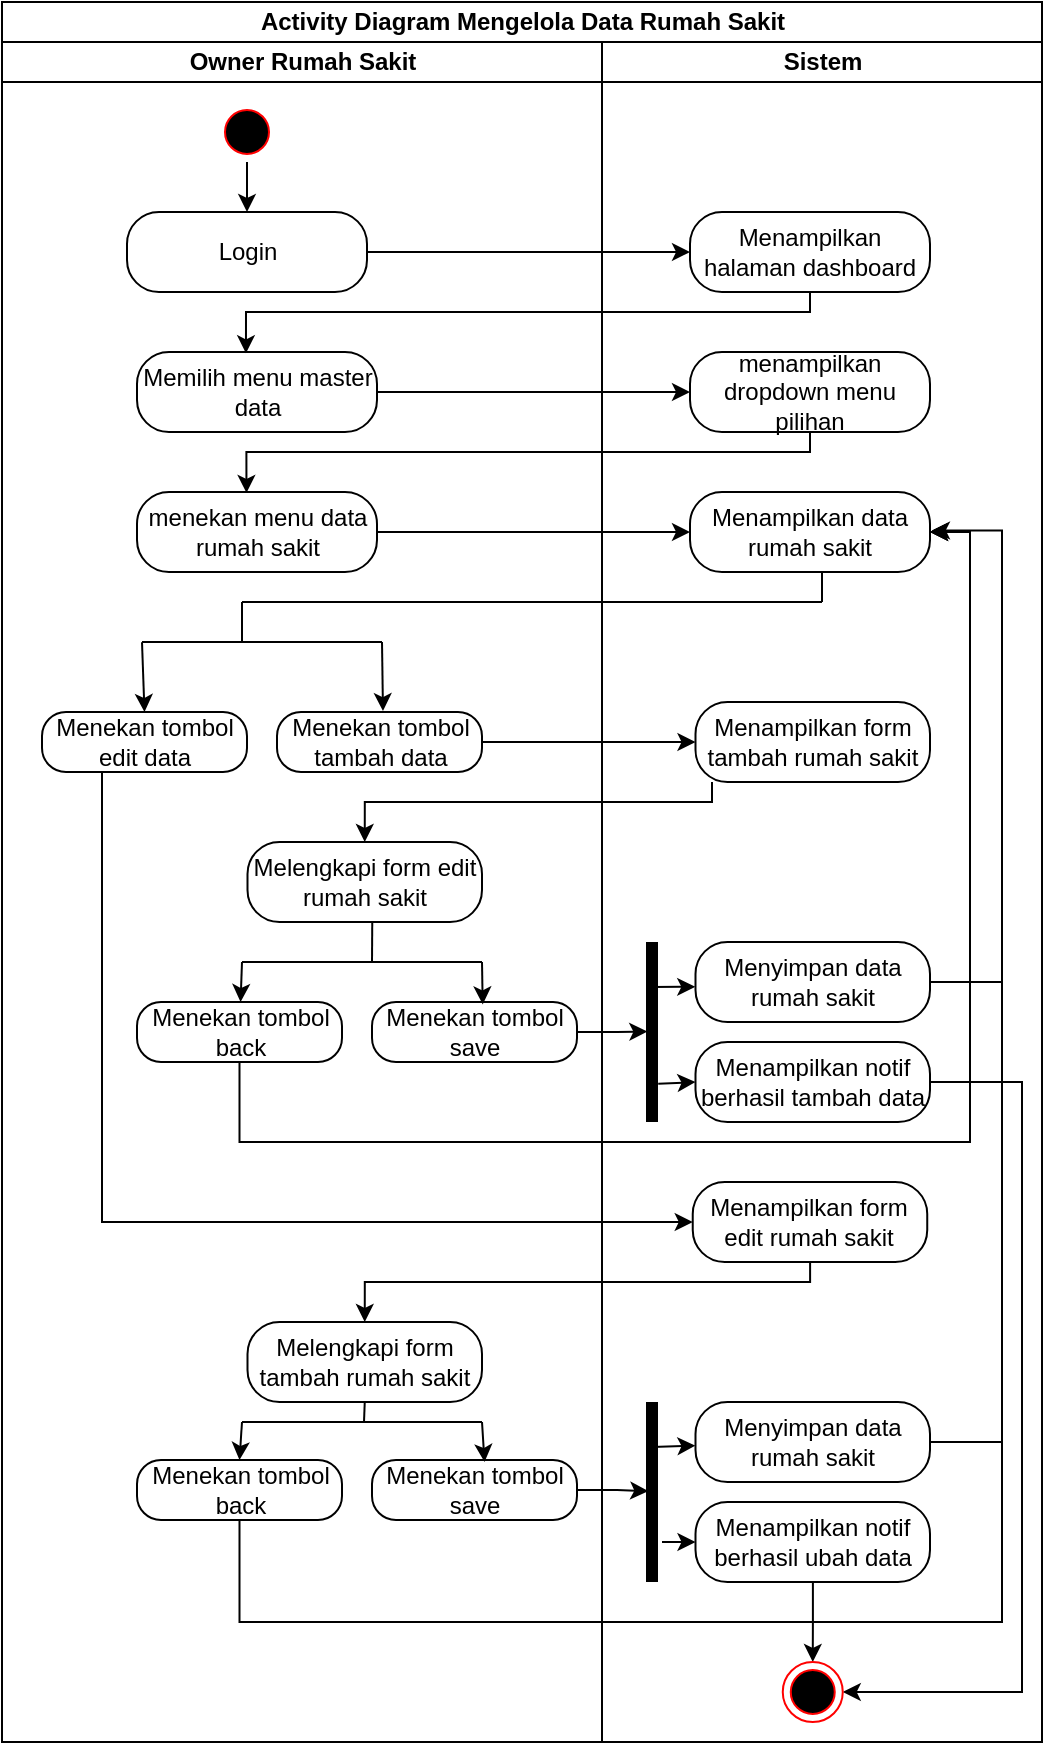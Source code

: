 <mxfile version="20.8.16" type="device"><diagram name="Halaman-1" id="5pcgofWo8Gjzw4ZSbcGA"><mxGraphModel dx="1036" dy="614" grid="1" gridSize="10" guides="1" tooltips="1" connect="1" arrows="1" fold="1" page="1" pageScale="1" pageWidth="827" pageHeight="1169" math="0" shadow="0"><root><mxCell id="0"/><mxCell id="1" parent="0"/><mxCell id="kC8Bkiw4H_I3weQGWtw0-1" value="Activity Diagram Mengelola Data Rumah Sakit" style="swimlane;childLayout=stackLayout;resizeParent=1;resizeParentMax=0;startSize=20;html=1;" parent="1" vertex="1"><mxGeometry x="190" y="520" width="520" height="870" as="geometry"/></mxCell><mxCell id="kC8Bkiw4H_I3weQGWtw0-2" value="Owner Rumah Sakit" style="swimlane;startSize=20;html=1;" parent="kC8Bkiw4H_I3weQGWtw0-1" vertex="1"><mxGeometry y="20" width="300" height="850" as="geometry"/></mxCell><mxCell id="kC8Bkiw4H_I3weQGWtw0-3" style="edgeStyle=orthogonalEdgeStyle;rounded=0;orthogonalLoop=1;jettySize=auto;html=1;entryX=0.5;entryY=0;entryDx=0;entryDy=0;" parent="kC8Bkiw4H_I3weQGWtw0-2" source="kC8Bkiw4H_I3weQGWtw0-4" target="kC8Bkiw4H_I3weQGWtw0-5" edge="1"><mxGeometry relative="1" as="geometry"/></mxCell><mxCell id="kC8Bkiw4H_I3weQGWtw0-4" value="" style="ellipse;html=1;shape=startState;fillColor=#000000;strokeColor=#ff0000;" parent="kC8Bkiw4H_I3weQGWtw0-2" vertex="1"><mxGeometry x="107.5" y="30" width="30" height="30" as="geometry"/></mxCell><mxCell id="kC8Bkiw4H_I3weQGWtw0-5" value="Login" style="rounded=1;whiteSpace=wrap;html=1;arcSize=40;fontColor=#000000;fillColor=default;strokeColor=default;" parent="kC8Bkiw4H_I3weQGWtw0-2" vertex="1"><mxGeometry x="62.5" y="85" width="120" height="40" as="geometry"/></mxCell><mxCell id="kC8Bkiw4H_I3weQGWtw0-6" value="Memilih menu master data" style="rounded=1;whiteSpace=wrap;html=1;arcSize=40;fontColor=#000000;fillColor=default;strokeColor=default;" parent="kC8Bkiw4H_I3weQGWtw0-2" vertex="1"><mxGeometry x="67.5" y="155" width="120" height="40" as="geometry"/></mxCell><mxCell id="kC8Bkiw4H_I3weQGWtw0-7" value="menekan menu data rumah sakit" style="rounded=1;whiteSpace=wrap;html=1;arcSize=40;fontColor=#000000;fillColor=default;strokeColor=default;" parent="kC8Bkiw4H_I3weQGWtw0-2" vertex="1"><mxGeometry x="67.5" y="225" width="120" height="40" as="geometry"/></mxCell><mxCell id="kC8Bkiw4H_I3weQGWtw0-8" value="Menekan tombol tambah data" style="rounded=1;whiteSpace=wrap;html=1;arcSize=40;fontColor=#000000;fillColor=default;strokeColor=default;" parent="kC8Bkiw4H_I3weQGWtw0-2" vertex="1"><mxGeometry x="137.5" y="335" width="102.5" height="30" as="geometry"/></mxCell><mxCell id="kC8Bkiw4H_I3weQGWtw0-9" value="Menekan tombol edit data" style="rounded=1;whiteSpace=wrap;html=1;arcSize=40;fontColor=#000000;fillColor=default;strokeColor=default;" parent="kC8Bkiw4H_I3weQGWtw0-2" vertex="1"><mxGeometry x="20" y="335" width="102.5" height="30" as="geometry"/></mxCell><mxCell id="kC8Bkiw4H_I3weQGWtw0-10" value="" style="endArrow=none;html=1;rounded=0;" parent="kC8Bkiw4H_I3weQGWtw0-2" edge="1"><mxGeometry width="50" height="50" relative="1" as="geometry"><mxPoint x="70" y="300" as="sourcePoint"/><mxPoint x="190" y="300" as="targetPoint"/></mxGeometry></mxCell><mxCell id="kC8Bkiw4H_I3weQGWtw0-11" value="Melengkapi form edit rumah sakit" style="rounded=1;whiteSpace=wrap;html=1;arcSize=40;fontColor=#000000;fillColor=default;strokeColor=default;" parent="kC8Bkiw4H_I3weQGWtw0-2" vertex="1"><mxGeometry x="122.75" y="400" width="117.25" height="40" as="geometry"/></mxCell><mxCell id="kC8Bkiw4H_I3weQGWtw0-12" value="Menekan tombol save" style="rounded=1;whiteSpace=wrap;html=1;arcSize=40;fontColor=#000000;fillColor=default;strokeColor=default;" parent="kC8Bkiw4H_I3weQGWtw0-2" vertex="1"><mxGeometry x="185" y="480" width="102.5" height="30" as="geometry"/></mxCell><mxCell id="kC8Bkiw4H_I3weQGWtw0-13" value="Menekan tombol back" style="rounded=1;whiteSpace=wrap;html=1;arcSize=40;fontColor=#000000;fillColor=default;strokeColor=default;" parent="kC8Bkiw4H_I3weQGWtw0-2" vertex="1"><mxGeometry x="67.5" y="480" width="102.5" height="30" as="geometry"/></mxCell><mxCell id="kC8Bkiw4H_I3weQGWtw0-14" value="" style="endArrow=none;html=1;rounded=0;" parent="kC8Bkiw4H_I3weQGWtw0-2" edge="1"><mxGeometry width="50" height="50" relative="1" as="geometry"><mxPoint x="120" y="460" as="sourcePoint"/><mxPoint x="240" y="460" as="targetPoint"/></mxGeometry></mxCell><mxCell id="kC8Bkiw4H_I3weQGWtw0-15" value="Melengkapi form tambah rumah sakit" style="rounded=1;whiteSpace=wrap;html=1;arcSize=40;fontColor=#000000;fillColor=default;strokeColor=default;" parent="kC8Bkiw4H_I3weQGWtw0-2" vertex="1"><mxGeometry x="122.75" y="640" width="117.25" height="40" as="geometry"/></mxCell><mxCell id="kC8Bkiw4H_I3weQGWtw0-16" value="Menekan tombol save" style="rounded=1;whiteSpace=wrap;html=1;arcSize=40;fontColor=#000000;fillColor=default;strokeColor=default;" parent="kC8Bkiw4H_I3weQGWtw0-2" vertex="1"><mxGeometry x="185" y="709" width="102.5" height="30" as="geometry"/></mxCell><mxCell id="kC8Bkiw4H_I3weQGWtw0-17" value="Menekan tombol back" style="rounded=1;whiteSpace=wrap;html=1;arcSize=40;fontColor=#000000;fillColor=default;strokeColor=default;" parent="kC8Bkiw4H_I3weQGWtw0-2" vertex="1"><mxGeometry x="67.5" y="709" width="102.5" height="30" as="geometry"/></mxCell><mxCell id="kC8Bkiw4H_I3weQGWtw0-18" value="" style="endArrow=none;html=1;rounded=0;" parent="kC8Bkiw4H_I3weQGWtw0-2" edge="1"><mxGeometry width="50" height="50" relative="1" as="geometry"><mxPoint x="120" y="690" as="sourcePoint"/><mxPoint x="240" y="690" as="targetPoint"/></mxGeometry></mxCell><mxCell id="kC8Bkiw4H_I3weQGWtw0-19" value="" style="edgeStyle=orthogonalEdgeStyle;rounded=0;orthogonalLoop=1;jettySize=auto;html=1;" parent="kC8Bkiw4H_I3weQGWtw0-1" source="kC8Bkiw4H_I3weQGWtw0-5" target="kC8Bkiw4H_I3weQGWtw0-33" edge="1"><mxGeometry relative="1" as="geometry"/></mxCell><mxCell id="kC8Bkiw4H_I3weQGWtw0-20" style="edgeStyle=orthogonalEdgeStyle;rounded=0;orthogonalLoop=1;jettySize=auto;html=1;entryX=0.454;entryY=0.016;entryDx=0;entryDy=0;entryPerimeter=0;" parent="kC8Bkiw4H_I3weQGWtw0-1" source="kC8Bkiw4H_I3weQGWtw0-33" target="kC8Bkiw4H_I3weQGWtw0-6" edge="1"><mxGeometry relative="1" as="geometry"><Array as="points"><mxPoint x="274" y="155"/><mxPoint x="94" y="155"/></Array></mxGeometry></mxCell><mxCell id="kC8Bkiw4H_I3weQGWtw0-21" value="" style="edgeStyle=orthogonalEdgeStyle;rounded=0;orthogonalLoop=1;jettySize=auto;html=1;" parent="kC8Bkiw4H_I3weQGWtw0-1" source="kC8Bkiw4H_I3weQGWtw0-6" target="kC8Bkiw4H_I3weQGWtw0-34" edge="1"><mxGeometry relative="1" as="geometry"/></mxCell><mxCell id="kC8Bkiw4H_I3weQGWtw0-22" style="edgeStyle=orthogonalEdgeStyle;rounded=0;orthogonalLoop=1;jettySize=auto;html=1;entryX=0.456;entryY=0.011;entryDx=0;entryDy=0;entryPerimeter=0;" parent="kC8Bkiw4H_I3weQGWtw0-1" source="kC8Bkiw4H_I3weQGWtw0-34" target="kC8Bkiw4H_I3weQGWtw0-7" edge="1"><mxGeometry relative="1" as="geometry"><Array as="points"><mxPoint x="274" y="225"/><mxPoint x="94" y="225"/></Array></mxGeometry></mxCell><mxCell id="kC8Bkiw4H_I3weQGWtw0-23" value="" style="edgeStyle=orthogonalEdgeStyle;rounded=0;orthogonalLoop=1;jettySize=auto;html=1;" parent="kC8Bkiw4H_I3weQGWtw0-1" source="kC8Bkiw4H_I3weQGWtw0-7" target="kC8Bkiw4H_I3weQGWtw0-35" edge="1"><mxGeometry relative="1" as="geometry"/></mxCell><mxCell id="kC8Bkiw4H_I3weQGWtw0-24" value="" style="edgeStyle=orthogonalEdgeStyle;rounded=0;orthogonalLoop=1;jettySize=auto;html=1;" parent="kC8Bkiw4H_I3weQGWtw0-1" source="kC8Bkiw4H_I3weQGWtw0-8" target="kC8Bkiw4H_I3weQGWtw0-36" edge="1"><mxGeometry relative="1" as="geometry"/></mxCell><mxCell id="kC8Bkiw4H_I3weQGWtw0-25" style="edgeStyle=orthogonalEdgeStyle;rounded=0;orthogonalLoop=1;jettySize=auto;html=1;entryX=0.5;entryY=0;entryDx=0;entryDy=0;" parent="kC8Bkiw4H_I3weQGWtw0-1" source="kC8Bkiw4H_I3weQGWtw0-36" target="kC8Bkiw4H_I3weQGWtw0-11" edge="1"><mxGeometry relative="1" as="geometry"><Array as="points"><mxPoint x="355" y="400"/><mxPoint x="181" y="400"/></Array></mxGeometry></mxCell><mxCell id="kC8Bkiw4H_I3weQGWtw0-26" style="edgeStyle=orthogonalEdgeStyle;rounded=0;orthogonalLoop=1;jettySize=auto;html=1;entryX=1;entryY=0.5;entryDx=0;entryDy=0;" parent="kC8Bkiw4H_I3weQGWtw0-1" source="kC8Bkiw4H_I3weQGWtw0-13" target="kC8Bkiw4H_I3weQGWtw0-35" edge="1"><mxGeometry relative="1" as="geometry"><Array as="points"><mxPoint x="119" y="570"/><mxPoint x="484" y="570"/><mxPoint x="484" y="265"/></Array></mxGeometry></mxCell><mxCell id="kC8Bkiw4H_I3weQGWtw0-27" style="edgeStyle=orthogonalEdgeStyle;rounded=0;orthogonalLoop=1;jettySize=auto;html=1;entryX=0.497;entryY=0.733;entryDx=0;entryDy=0;entryPerimeter=0;" parent="kC8Bkiw4H_I3weQGWtw0-1" source="kC8Bkiw4H_I3weQGWtw0-12" target="kC8Bkiw4H_I3weQGWtw0-37" edge="1"><mxGeometry relative="1" as="geometry"/></mxCell><mxCell id="kC8Bkiw4H_I3weQGWtw0-28" style="edgeStyle=orthogonalEdgeStyle;rounded=0;orthogonalLoop=1;jettySize=auto;html=1;entryX=0;entryY=0.5;entryDx=0;entryDy=0;" parent="kC8Bkiw4H_I3weQGWtw0-1" source="kC8Bkiw4H_I3weQGWtw0-9" target="kC8Bkiw4H_I3weQGWtw0-44" edge="1"><mxGeometry relative="1" as="geometry"><Array as="points"><mxPoint x="50" y="610"/></Array></mxGeometry></mxCell><mxCell id="kC8Bkiw4H_I3weQGWtw0-29" style="edgeStyle=orthogonalEdgeStyle;rounded=0;orthogonalLoop=1;jettySize=auto;html=1;entryX=0.5;entryY=0;entryDx=0;entryDy=0;" parent="kC8Bkiw4H_I3weQGWtw0-1" source="kC8Bkiw4H_I3weQGWtw0-44" target="kC8Bkiw4H_I3weQGWtw0-15" edge="1"><mxGeometry relative="1" as="geometry"><Array as="points"><mxPoint x="404" y="640"/><mxPoint x="181" y="640"/></Array></mxGeometry></mxCell><mxCell id="kC8Bkiw4H_I3weQGWtw0-30" style="edgeStyle=orthogonalEdgeStyle;rounded=0;orthogonalLoop=1;jettySize=auto;html=1;entryX=0.495;entryY=0.689;entryDx=0;entryDy=0;entryPerimeter=0;" parent="kC8Bkiw4H_I3weQGWtw0-1" source="kC8Bkiw4H_I3weQGWtw0-16" target="kC8Bkiw4H_I3weQGWtw0-45" edge="1"><mxGeometry relative="1" as="geometry"/></mxCell><mxCell id="kC8Bkiw4H_I3weQGWtw0-31" style="edgeStyle=orthogonalEdgeStyle;rounded=0;orthogonalLoop=1;jettySize=auto;html=1;entryX=1.008;entryY=0.48;entryDx=0;entryDy=0;entryPerimeter=0;" parent="kC8Bkiw4H_I3weQGWtw0-1" source="kC8Bkiw4H_I3weQGWtw0-17" target="kC8Bkiw4H_I3weQGWtw0-35" edge="1"><mxGeometry relative="1" as="geometry"><mxPoint x="470" y="264" as="targetPoint"/><Array as="points"><mxPoint x="119" y="810"/><mxPoint x="500" y="810"/><mxPoint x="500" y="264"/></Array></mxGeometry></mxCell><mxCell id="kC8Bkiw4H_I3weQGWtw0-32" value="Sistem" style="swimlane;startSize=20;html=1;" parent="kC8Bkiw4H_I3weQGWtw0-1" vertex="1"><mxGeometry x="300" y="20" width="220" height="850" as="geometry"/></mxCell><mxCell id="kC8Bkiw4H_I3weQGWtw0-33" value="Menampilkan halaman dashboard" style="rounded=1;whiteSpace=wrap;html=1;arcSize=40;fontColor=#000000;fillColor=default;strokeColor=default;" parent="kC8Bkiw4H_I3weQGWtw0-32" vertex="1"><mxGeometry x="44.0" y="85" width="120" height="40" as="geometry"/></mxCell><mxCell id="kC8Bkiw4H_I3weQGWtw0-34" value="menampilkan dropdown menu pilihan" style="rounded=1;whiteSpace=wrap;html=1;arcSize=40;fontColor=#000000;fillColor=default;strokeColor=default;" parent="kC8Bkiw4H_I3weQGWtw0-32" vertex="1"><mxGeometry x="44.0" y="155" width="120" height="40" as="geometry"/></mxCell><mxCell id="kC8Bkiw4H_I3weQGWtw0-35" value="Menampilkan data rumah sakit" style="rounded=1;whiteSpace=wrap;html=1;arcSize=40;fontColor=#000000;fillColor=default;strokeColor=default;" parent="kC8Bkiw4H_I3weQGWtw0-32" vertex="1"><mxGeometry x="44.0" y="225" width="120" height="40" as="geometry"/></mxCell><mxCell id="kC8Bkiw4H_I3weQGWtw0-36" value="Menampilkan form tambah rumah sakit" style="rounded=1;whiteSpace=wrap;html=1;arcSize=40;fontColor=#000000;fillColor=default;strokeColor=default;" parent="kC8Bkiw4H_I3weQGWtw0-32" vertex="1"><mxGeometry x="46.75" y="330" width="117.25" height="40" as="geometry"/></mxCell><mxCell id="kC8Bkiw4H_I3weQGWtw0-37" value="" style="shape=line;html=1;strokeWidth=6;strokeColor=default;rotation=90;" parent="kC8Bkiw4H_I3weQGWtw0-32" vertex="1"><mxGeometry x="-20" y="490" width="90" height="10" as="geometry"/></mxCell><mxCell id="kC8Bkiw4H_I3weQGWtw0-38" style="edgeStyle=orthogonalEdgeStyle;rounded=0;orthogonalLoop=1;jettySize=auto;html=1;entryX=1;entryY=0.5;entryDx=0;entryDy=0;" parent="kC8Bkiw4H_I3weQGWtw0-32" source="kC8Bkiw4H_I3weQGWtw0-39" target="kC8Bkiw4H_I3weQGWtw0-35" edge="1"><mxGeometry relative="1" as="geometry"><Array as="points"><mxPoint x="184" y="470"/><mxPoint x="184" y="245"/></Array></mxGeometry></mxCell><mxCell id="kC8Bkiw4H_I3weQGWtw0-39" value="Menyimpan data rumah sakit" style="rounded=1;whiteSpace=wrap;html=1;arcSize=40;fontColor=#000000;fillColor=default;strokeColor=default;" parent="kC8Bkiw4H_I3weQGWtw0-32" vertex="1"><mxGeometry x="46.75" y="450" width="117.25" height="40" as="geometry"/></mxCell><mxCell id="kC8Bkiw4H_I3weQGWtw0-40" style="edgeStyle=orthogonalEdgeStyle;rounded=0;orthogonalLoop=1;jettySize=auto;html=1;entryX=1;entryY=0.5;entryDx=0;entryDy=0;" parent="kC8Bkiw4H_I3weQGWtw0-32" source="kC8Bkiw4H_I3weQGWtw0-41" target="kC8Bkiw4H_I3weQGWtw0-51" edge="1"><mxGeometry relative="1" as="geometry"><Array as="points"><mxPoint x="210" y="520"/><mxPoint x="210" y="825"/></Array></mxGeometry></mxCell><mxCell id="kC8Bkiw4H_I3weQGWtw0-41" value="Menampilkan notif berhasil tambah data" style="rounded=1;whiteSpace=wrap;html=1;arcSize=40;fontColor=#000000;fillColor=default;strokeColor=default;" parent="kC8Bkiw4H_I3weQGWtw0-32" vertex="1"><mxGeometry x="46.75" y="500" width="117.25" height="40" as="geometry"/></mxCell><mxCell id="kC8Bkiw4H_I3weQGWtw0-42" value="" style="endArrow=classic;html=1;rounded=0;exitX=0.25;exitY=0.5;exitDx=0;exitDy=0;exitPerimeter=0;entryX=-0.001;entryY=0.56;entryDx=0;entryDy=0;entryPerimeter=0;" parent="kC8Bkiw4H_I3weQGWtw0-32" source="kC8Bkiw4H_I3weQGWtw0-37" target="kC8Bkiw4H_I3weQGWtw0-39" edge="1"><mxGeometry width="50" height="50" relative="1" as="geometry"><mxPoint x="-110" y="500" as="sourcePoint"/><mxPoint x="-60" y="450" as="targetPoint"/></mxGeometry></mxCell><mxCell id="kC8Bkiw4H_I3weQGWtw0-43" value="" style="endArrow=classic;html=1;rounded=0;entryX=0;entryY=0.5;entryDx=0;entryDy=0;exitX=0.788;exitY=0.189;exitDx=0;exitDy=0;exitPerimeter=0;" parent="kC8Bkiw4H_I3weQGWtw0-32" source="kC8Bkiw4H_I3weQGWtw0-37" target="kC8Bkiw4H_I3weQGWtw0-41" edge="1"><mxGeometry width="50" height="50" relative="1" as="geometry"><mxPoint x="-200" y="430" as="sourcePoint"/><mxPoint x="-150" y="380" as="targetPoint"/></mxGeometry></mxCell><mxCell id="kC8Bkiw4H_I3weQGWtw0-44" value="Menampilkan form edit rumah sakit" style="rounded=1;whiteSpace=wrap;html=1;arcSize=40;fontColor=#000000;fillColor=default;strokeColor=default;" parent="kC8Bkiw4H_I3weQGWtw0-32" vertex="1"><mxGeometry x="45.37" y="570" width="117.25" height="40" as="geometry"/></mxCell><mxCell id="kC8Bkiw4H_I3weQGWtw0-45" value="" style="shape=line;html=1;strokeWidth=6;strokeColor=default;rotation=90;" parent="kC8Bkiw4H_I3weQGWtw0-32" vertex="1"><mxGeometry x="-20" y="720" width="90" height="10" as="geometry"/></mxCell><mxCell id="kC8Bkiw4H_I3weQGWtw0-46" style="edgeStyle=orthogonalEdgeStyle;rounded=0;orthogonalLoop=1;jettySize=auto;html=1;entryX=1;entryY=0.5;entryDx=0;entryDy=0;" parent="kC8Bkiw4H_I3weQGWtw0-32" source="kC8Bkiw4H_I3weQGWtw0-47" target="kC8Bkiw4H_I3weQGWtw0-35" edge="1"><mxGeometry relative="1" as="geometry"><Array as="points"><mxPoint x="200" y="700"/><mxPoint x="200" y="470"/><mxPoint x="184" y="470"/><mxPoint x="184" y="245"/></Array></mxGeometry></mxCell><mxCell id="kC8Bkiw4H_I3weQGWtw0-47" value="Menyimpan data rumah sakit" style="rounded=1;whiteSpace=wrap;html=1;arcSize=40;fontColor=#000000;fillColor=default;strokeColor=default;" parent="kC8Bkiw4H_I3weQGWtw0-32" vertex="1"><mxGeometry x="46.75" y="680" width="117.25" height="40" as="geometry"/></mxCell><mxCell id="kC8Bkiw4H_I3weQGWtw0-48" value="" style="edgeStyle=orthogonalEdgeStyle;rounded=0;orthogonalLoop=1;jettySize=auto;html=1;" parent="kC8Bkiw4H_I3weQGWtw0-32" source="kC8Bkiw4H_I3weQGWtw0-49" target="kC8Bkiw4H_I3weQGWtw0-51" edge="1"><mxGeometry relative="1" as="geometry"/></mxCell><mxCell id="kC8Bkiw4H_I3weQGWtw0-49" value="Menampilkan notif berhasil ubah data" style="rounded=1;whiteSpace=wrap;html=1;arcSize=40;fontColor=#000000;fillColor=default;strokeColor=default;" parent="kC8Bkiw4H_I3weQGWtw0-32" vertex="1"><mxGeometry x="46.75" y="730" width="117.25" height="40" as="geometry"/></mxCell><mxCell id="kC8Bkiw4H_I3weQGWtw0-50" value="" style="endArrow=classic;html=1;rounded=0;exitX=0.25;exitY=0.5;exitDx=0;exitDy=0;exitPerimeter=0;" parent="kC8Bkiw4H_I3weQGWtw0-32" source="kC8Bkiw4H_I3weQGWtw0-45" target="kC8Bkiw4H_I3weQGWtw0-47" edge="1"><mxGeometry width="50" height="50" relative="1" as="geometry"><mxPoint x="-220" y="780" as="sourcePoint"/><mxPoint x="-170" y="730" as="targetPoint"/></mxGeometry></mxCell><mxCell id="kC8Bkiw4H_I3weQGWtw0-51" value="" style="ellipse;html=1;shape=endState;fillColor=#000000;strokeColor=#ff0000;" parent="kC8Bkiw4H_I3weQGWtw0-32" vertex="1"><mxGeometry x="90.38" y="810" width="30" height="30" as="geometry"/></mxCell><mxCell id="kC8Bkiw4H_I3weQGWtw0-52" value="" style="endArrow=none;html=1;rounded=0;entryX=0.55;entryY=0.999;entryDx=0;entryDy=0;entryPerimeter=0;" parent="1" target="kC8Bkiw4H_I3weQGWtw0-35" edge="1"><mxGeometry width="50" height="50" relative="1" as="geometry"><mxPoint x="600" y="810" as="sourcePoint"/><mxPoint x="470" y="830" as="targetPoint"/><Array as="points"><mxPoint x="600" y="820"/></Array></mxGeometry></mxCell><mxCell id="kC8Bkiw4H_I3weQGWtw0-53" value="" style="endArrow=none;html=1;rounded=0;" parent="1" edge="1"><mxGeometry width="50" height="50" relative="1" as="geometry"><mxPoint x="310" y="820" as="sourcePoint"/><mxPoint x="600" y="820" as="targetPoint"/></mxGeometry></mxCell><mxCell id="kC8Bkiw4H_I3weQGWtw0-54" value="" style="endArrow=classic;html=1;rounded=0;entryX=0.517;entryY=-0.015;entryDx=0;entryDy=0;entryPerimeter=0;" parent="1" target="kC8Bkiw4H_I3weQGWtw0-8" edge="1"><mxGeometry width="50" height="50" relative="1" as="geometry"><mxPoint x="380" y="840" as="sourcePoint"/><mxPoint x="450" y="820" as="targetPoint"/></mxGeometry></mxCell><mxCell id="kC8Bkiw4H_I3weQGWtw0-55" value="" style="endArrow=classic;html=1;rounded=0;entryX=0.5;entryY=0;entryDx=0;entryDy=0;" parent="1" target="kC8Bkiw4H_I3weQGWtw0-9" edge="1"><mxGeometry width="50" height="50" relative="1" as="geometry"><mxPoint x="260" y="840.093" as="sourcePoint"/><mxPoint x="470" y="780" as="targetPoint"/></mxGeometry></mxCell><mxCell id="kC8Bkiw4H_I3weQGWtw0-56" value="" style="endArrow=none;html=1;rounded=0;" parent="1" edge="1"><mxGeometry width="50" height="50" relative="1" as="geometry"><mxPoint x="310" y="840" as="sourcePoint"/><mxPoint x="310" y="820" as="targetPoint"/></mxGeometry></mxCell><mxCell id="kC8Bkiw4H_I3weQGWtw0-57" value="" style="endArrow=classic;html=1;rounded=0;" parent="1" target="kC8Bkiw4H_I3weQGWtw0-13" edge="1"><mxGeometry width="50" height="50" relative="1" as="geometry"><mxPoint x="310" y="1000" as="sourcePoint"/><mxPoint x="290" y="950" as="targetPoint"/></mxGeometry></mxCell><mxCell id="kC8Bkiw4H_I3weQGWtw0-58" value="" style="endArrow=classic;html=1;rounded=0;entryX=0.54;entryY=0.04;entryDx=0;entryDy=0;entryPerimeter=0;" parent="1" target="kC8Bkiw4H_I3weQGWtw0-12" edge="1"><mxGeometry width="50" height="50" relative="1" as="geometry"><mxPoint x="430" y="1000" as="sourcePoint"/><mxPoint x="290" y="950" as="targetPoint"/></mxGeometry></mxCell><mxCell id="kC8Bkiw4H_I3weQGWtw0-59" value="" style="endArrow=none;html=1;rounded=0;entryX=0.532;entryY=1.007;entryDx=0;entryDy=0;entryPerimeter=0;" parent="1" target="kC8Bkiw4H_I3weQGWtw0-11" edge="1"><mxGeometry width="50" height="50" relative="1" as="geometry"><mxPoint x="375" y="1000" as="sourcePoint"/><mxPoint x="290" y="950" as="targetPoint"/></mxGeometry></mxCell><mxCell id="kC8Bkiw4H_I3weQGWtw0-60" value="" style="endArrow=classic;html=1;rounded=0;entryX=0;entryY=0.5;entryDx=0;entryDy=0;" parent="1" target="kC8Bkiw4H_I3weQGWtw0-49" edge="1"><mxGeometry width="50" height="50" relative="1" as="geometry"><mxPoint x="520" y="1290" as="sourcePoint"/><mxPoint x="320" y="1270" as="targetPoint"/></mxGeometry></mxCell><mxCell id="kC8Bkiw4H_I3weQGWtw0-61" value="" style="endArrow=classic;html=1;rounded=0;entryX=0.5;entryY=0;entryDx=0;entryDy=0;" parent="1" target="kC8Bkiw4H_I3weQGWtw0-17" edge="1"><mxGeometry width="50" height="50" relative="1" as="geometry"><mxPoint x="310" y="1230" as="sourcePoint"/><mxPoint x="490" y="1160" as="targetPoint"/></mxGeometry></mxCell><mxCell id="kC8Bkiw4H_I3weQGWtw0-62" value="" style="endArrow=classic;html=1;rounded=0;entryX=0.549;entryY=0.033;entryDx=0;entryDy=0;entryPerimeter=0;" parent="1" target="kC8Bkiw4H_I3weQGWtw0-16" edge="1"><mxGeometry width="50" height="50" relative="1" as="geometry"><mxPoint x="430" y="1230" as="sourcePoint"/><mxPoint x="470" y="1320" as="targetPoint"/></mxGeometry></mxCell><mxCell id="kC8Bkiw4H_I3weQGWtw0-63" value="" style="endArrow=none;html=1;rounded=0;entryX=0.5;entryY=1;entryDx=0;entryDy=0;" parent="1" target="kC8Bkiw4H_I3weQGWtw0-15" edge="1"><mxGeometry width="50" height="50" relative="1" as="geometry"><mxPoint x="371" y="1230" as="sourcePoint"/><mxPoint x="420" y="1230" as="targetPoint"/></mxGeometry></mxCell></root></mxGraphModel></diagram></mxfile>